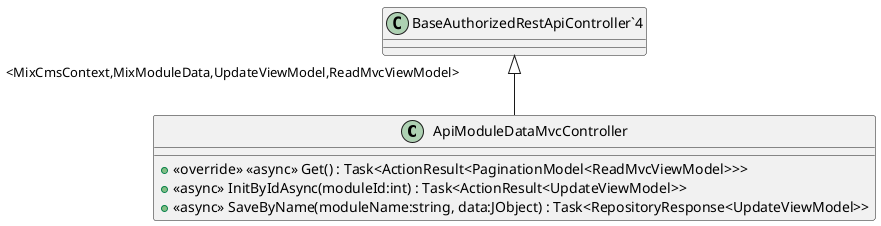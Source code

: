 @startuml
class ApiModuleDataMvcController {
    + <<override>> <<async>> Get() : Task<ActionResult<PaginationModel<ReadMvcViewModel>>>
    + <<async>> InitByIdAsync(moduleId:int) : Task<ActionResult<UpdateViewModel>>
    + <<async>> SaveByName(moduleName:string, data:JObject) : Task<RepositoryResponse<UpdateViewModel>>
}
"BaseAuthorizedRestApiController`4" "<MixCmsContext,MixModuleData,UpdateViewModel,ReadMvcViewModel>" <|-- ApiModuleDataMvcController
@enduml
